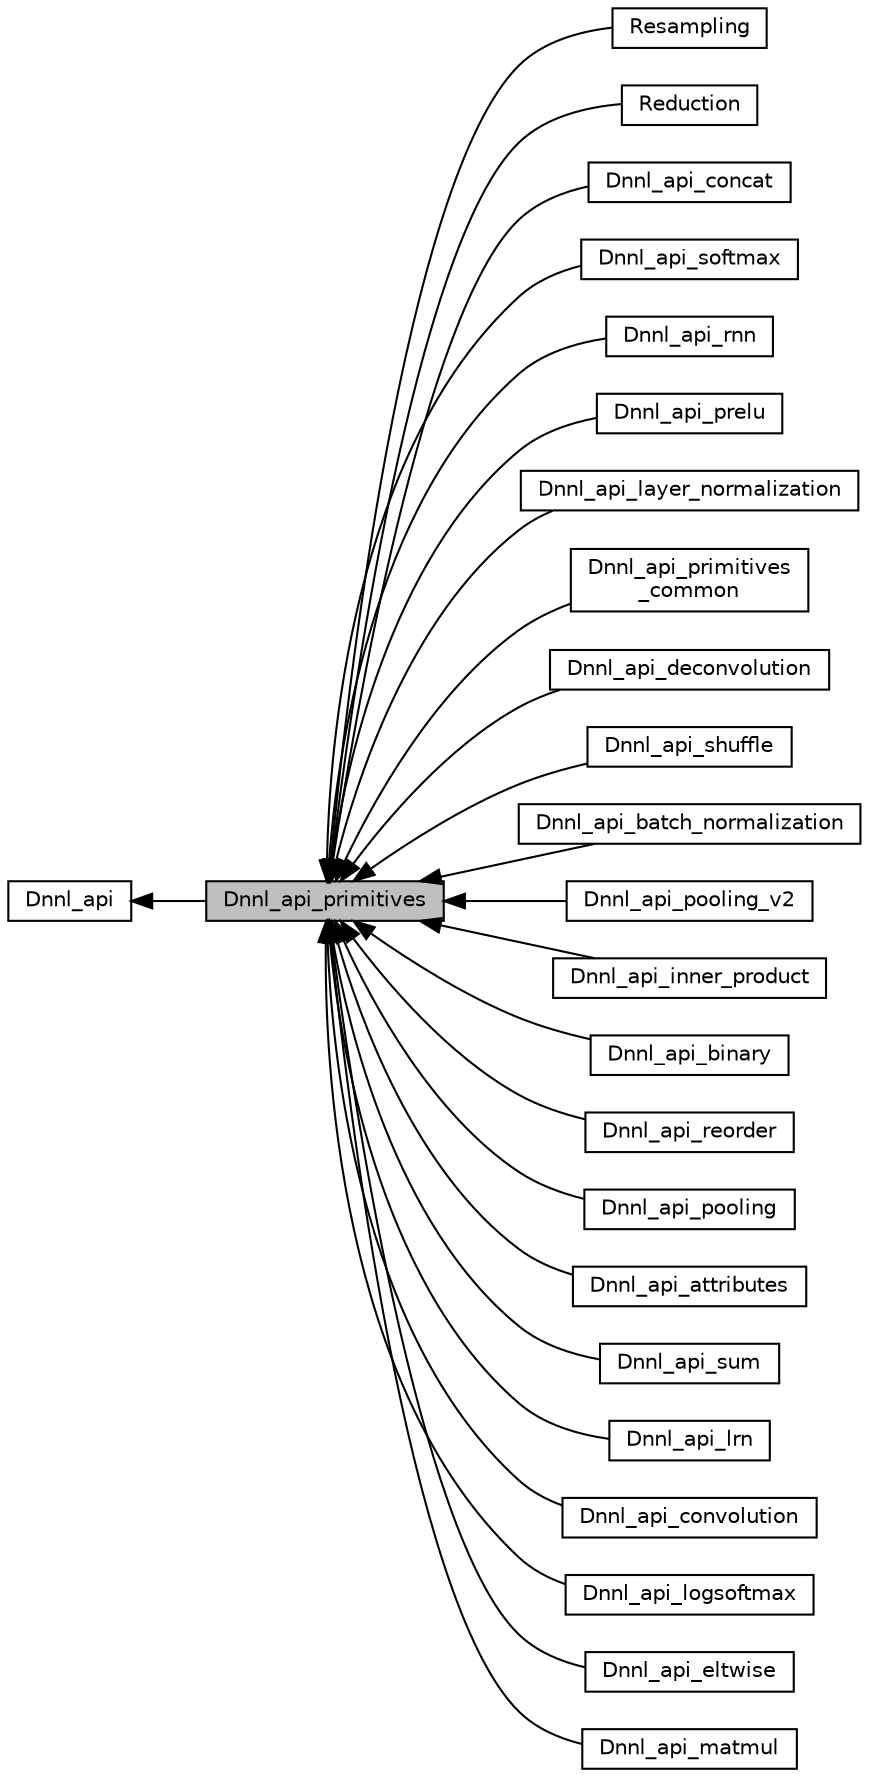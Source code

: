 digraph "Dnnl_api_primitives"
{
  edge [fontname="Helvetica",fontsize="10",labelfontname="Helvetica",labelfontsize="10"];
  node [fontname="Helvetica",fontsize="10",shape=box];
  rankdir=LR;
  Node24 [label="Resampling",height=0.2,width=0.4,color="black", fillcolor="white", style="filled",URL="$group__dnnl__api__resampling.html",tooltip=" "];
  Node25 [label="Reduction",height=0.2,width=0.4,color="black", fillcolor="white", style="filled",URL="$group__dnnl__api__reduction.html",tooltip=" "];
  Node6 [label="Dnnl_api_concat",height=0.2,width=0.4,color="black", fillcolor="white", style="filled",URL="$group__dnnl__api__concat.html",tooltip=" "];
  Node13 [label="Dnnl_api_softmax",height=0.2,width=0.4,color="black", fillcolor="white", style="filled",URL="$group__dnnl__api__softmax.html",tooltip=" "];
  Node22 [label="Dnnl_api_rnn",height=0.2,width=0.4,color="black", fillcolor="white", style="filled",URL="$group__dnnl__api__rnn.html",tooltip=" "];
  Node17 [label="Dnnl_api_prelu",height=0.2,width=0.4,color="black", fillcolor="white", style="filled",URL="$group__dnnl__api__prelu.html",tooltip=" "];
  Node20 [label="Dnnl_api_layer_normalization",height=0.2,width=0.4,color="black", fillcolor="white", style="filled",URL="$group__dnnl__api__layer__normalization.html",tooltip=" "];
  Node1 [label="Dnnl_api_primitives",height=0.2,width=0.4,color="black", fillcolor="grey75", style="filled", fontcolor="black",tooltip=" "];
  Node3 [label="Dnnl_api_primitives\l_common",height=0.2,width=0.4,color="black", fillcolor="white", style="filled",URL="$group__dnnl__api__primitives__common.html",tooltip=" "];
  Node10 [label="Dnnl_api_deconvolution",height=0.2,width=0.4,color="black", fillcolor="white", style="filled",URL="$group__dnnl__api__deconvolution.html",tooltip=" "];
  Node11 [label="Dnnl_api_shuffle",height=0.2,width=0.4,color="black", fillcolor="white", style="filled",URL="$group__dnnl__api__shuffle.html",tooltip=" "];
  Node19 [label="Dnnl_api_batch_normalization",height=0.2,width=0.4,color="black", fillcolor="white", style="filled",URL="$group__dnnl__api__batch__normalization.html",tooltip=" "];
  Node16 [label="Dnnl_api_pooling_v2",height=0.2,width=0.4,color="black", fillcolor="white", style="filled",URL="$group__dnnl__api__pooling__v2.html",tooltip=" "];
  Node21 [label="Dnnl_api_inner_product",height=0.2,width=0.4,color="black", fillcolor="white", style="filled",URL="$group__dnnl__api__inner__product.html",tooltip=" "];
  Node8 [label="Dnnl_api_binary",height=0.2,width=0.4,color="black", fillcolor="white", style="filled",URL="$group__dnnl__api__binary.html",tooltip=" "];
  Node5 [label="Dnnl_api_reorder",height=0.2,width=0.4,color="black", fillcolor="white", style="filled",URL="$group__dnnl__api__reorder.html",tooltip=" "];
  Node15 [label="Dnnl_api_pooling",height=0.2,width=0.4,color="black", fillcolor="white", style="filled",URL="$group__dnnl__api__pooling.html",tooltip=" "];
  Node4 [label="Dnnl_api_attributes",height=0.2,width=0.4,color="black", fillcolor="white", style="filled",URL="$group__dnnl__api__attributes.html",tooltip=" "];
  Node7 [label="Dnnl_api_sum",height=0.2,width=0.4,color="black", fillcolor="white", style="filled",URL="$group__dnnl__api__sum.html",tooltip=" "];
  Node18 [label="Dnnl_api_lrn",height=0.2,width=0.4,color="black", fillcolor="white", style="filled",URL="$group__dnnl__api__lrn.html",tooltip=" "];
  Node9 [label="Dnnl_api_convolution",height=0.2,width=0.4,color="black", fillcolor="white", style="filled",URL="$group__dnnl__api__convolution.html",tooltip=" "];
  Node14 [label="Dnnl_api_logsoftmax",height=0.2,width=0.4,color="black", fillcolor="white", style="filled",URL="$group__dnnl__api__logsoftmax.html",tooltip=" "];
  Node2 [label="Dnnl_api",height=0.2,width=0.4,color="black", fillcolor="white", style="filled",URL="$group__dnnl__api.html",tooltip=" "];
  Node12 [label="Dnnl_api_eltwise",height=0.2,width=0.4,color="black", fillcolor="white", style="filled",URL="$group__dnnl__api__eltwise.html",tooltip=" "];
  Node23 [label="Dnnl_api_matmul",height=0.2,width=0.4,color="black", fillcolor="white", style="filled",URL="$group__dnnl__api__matmul.html",tooltip=" "];
  Node2->Node1 [shape=plaintext, dir="back", style="solid"];
  Node1->Node3 [shape=plaintext, dir="back", style="solid"];
  Node1->Node4 [shape=plaintext, dir="back", style="solid"];
  Node1->Node5 [shape=plaintext, dir="back", style="solid"];
  Node1->Node6 [shape=plaintext, dir="back", style="solid"];
  Node1->Node7 [shape=plaintext, dir="back", style="solid"];
  Node1->Node8 [shape=plaintext, dir="back", style="solid"];
  Node1->Node9 [shape=plaintext, dir="back", style="solid"];
  Node1->Node10 [shape=plaintext, dir="back", style="solid"];
  Node1->Node11 [shape=plaintext, dir="back", style="solid"];
  Node1->Node12 [shape=plaintext, dir="back", style="solid"];
  Node1->Node13 [shape=plaintext, dir="back", style="solid"];
  Node1->Node14 [shape=plaintext, dir="back", style="solid"];
  Node1->Node15 [shape=plaintext, dir="back", style="solid"];
  Node1->Node16 [shape=plaintext, dir="back", style="solid"];
  Node1->Node17 [shape=plaintext, dir="back", style="solid"];
  Node1->Node18 [shape=plaintext, dir="back", style="solid"];
  Node1->Node19 [shape=plaintext, dir="back", style="solid"];
  Node1->Node20 [shape=plaintext, dir="back", style="solid"];
  Node1->Node21 [shape=plaintext, dir="back", style="solid"];
  Node1->Node22 [shape=plaintext, dir="back", style="solid"];
  Node1->Node23 [shape=plaintext, dir="back", style="solid"];
  Node1->Node24 [shape=plaintext, dir="back", style="solid"];
  Node1->Node25 [shape=plaintext, dir="back", style="solid"];
}
